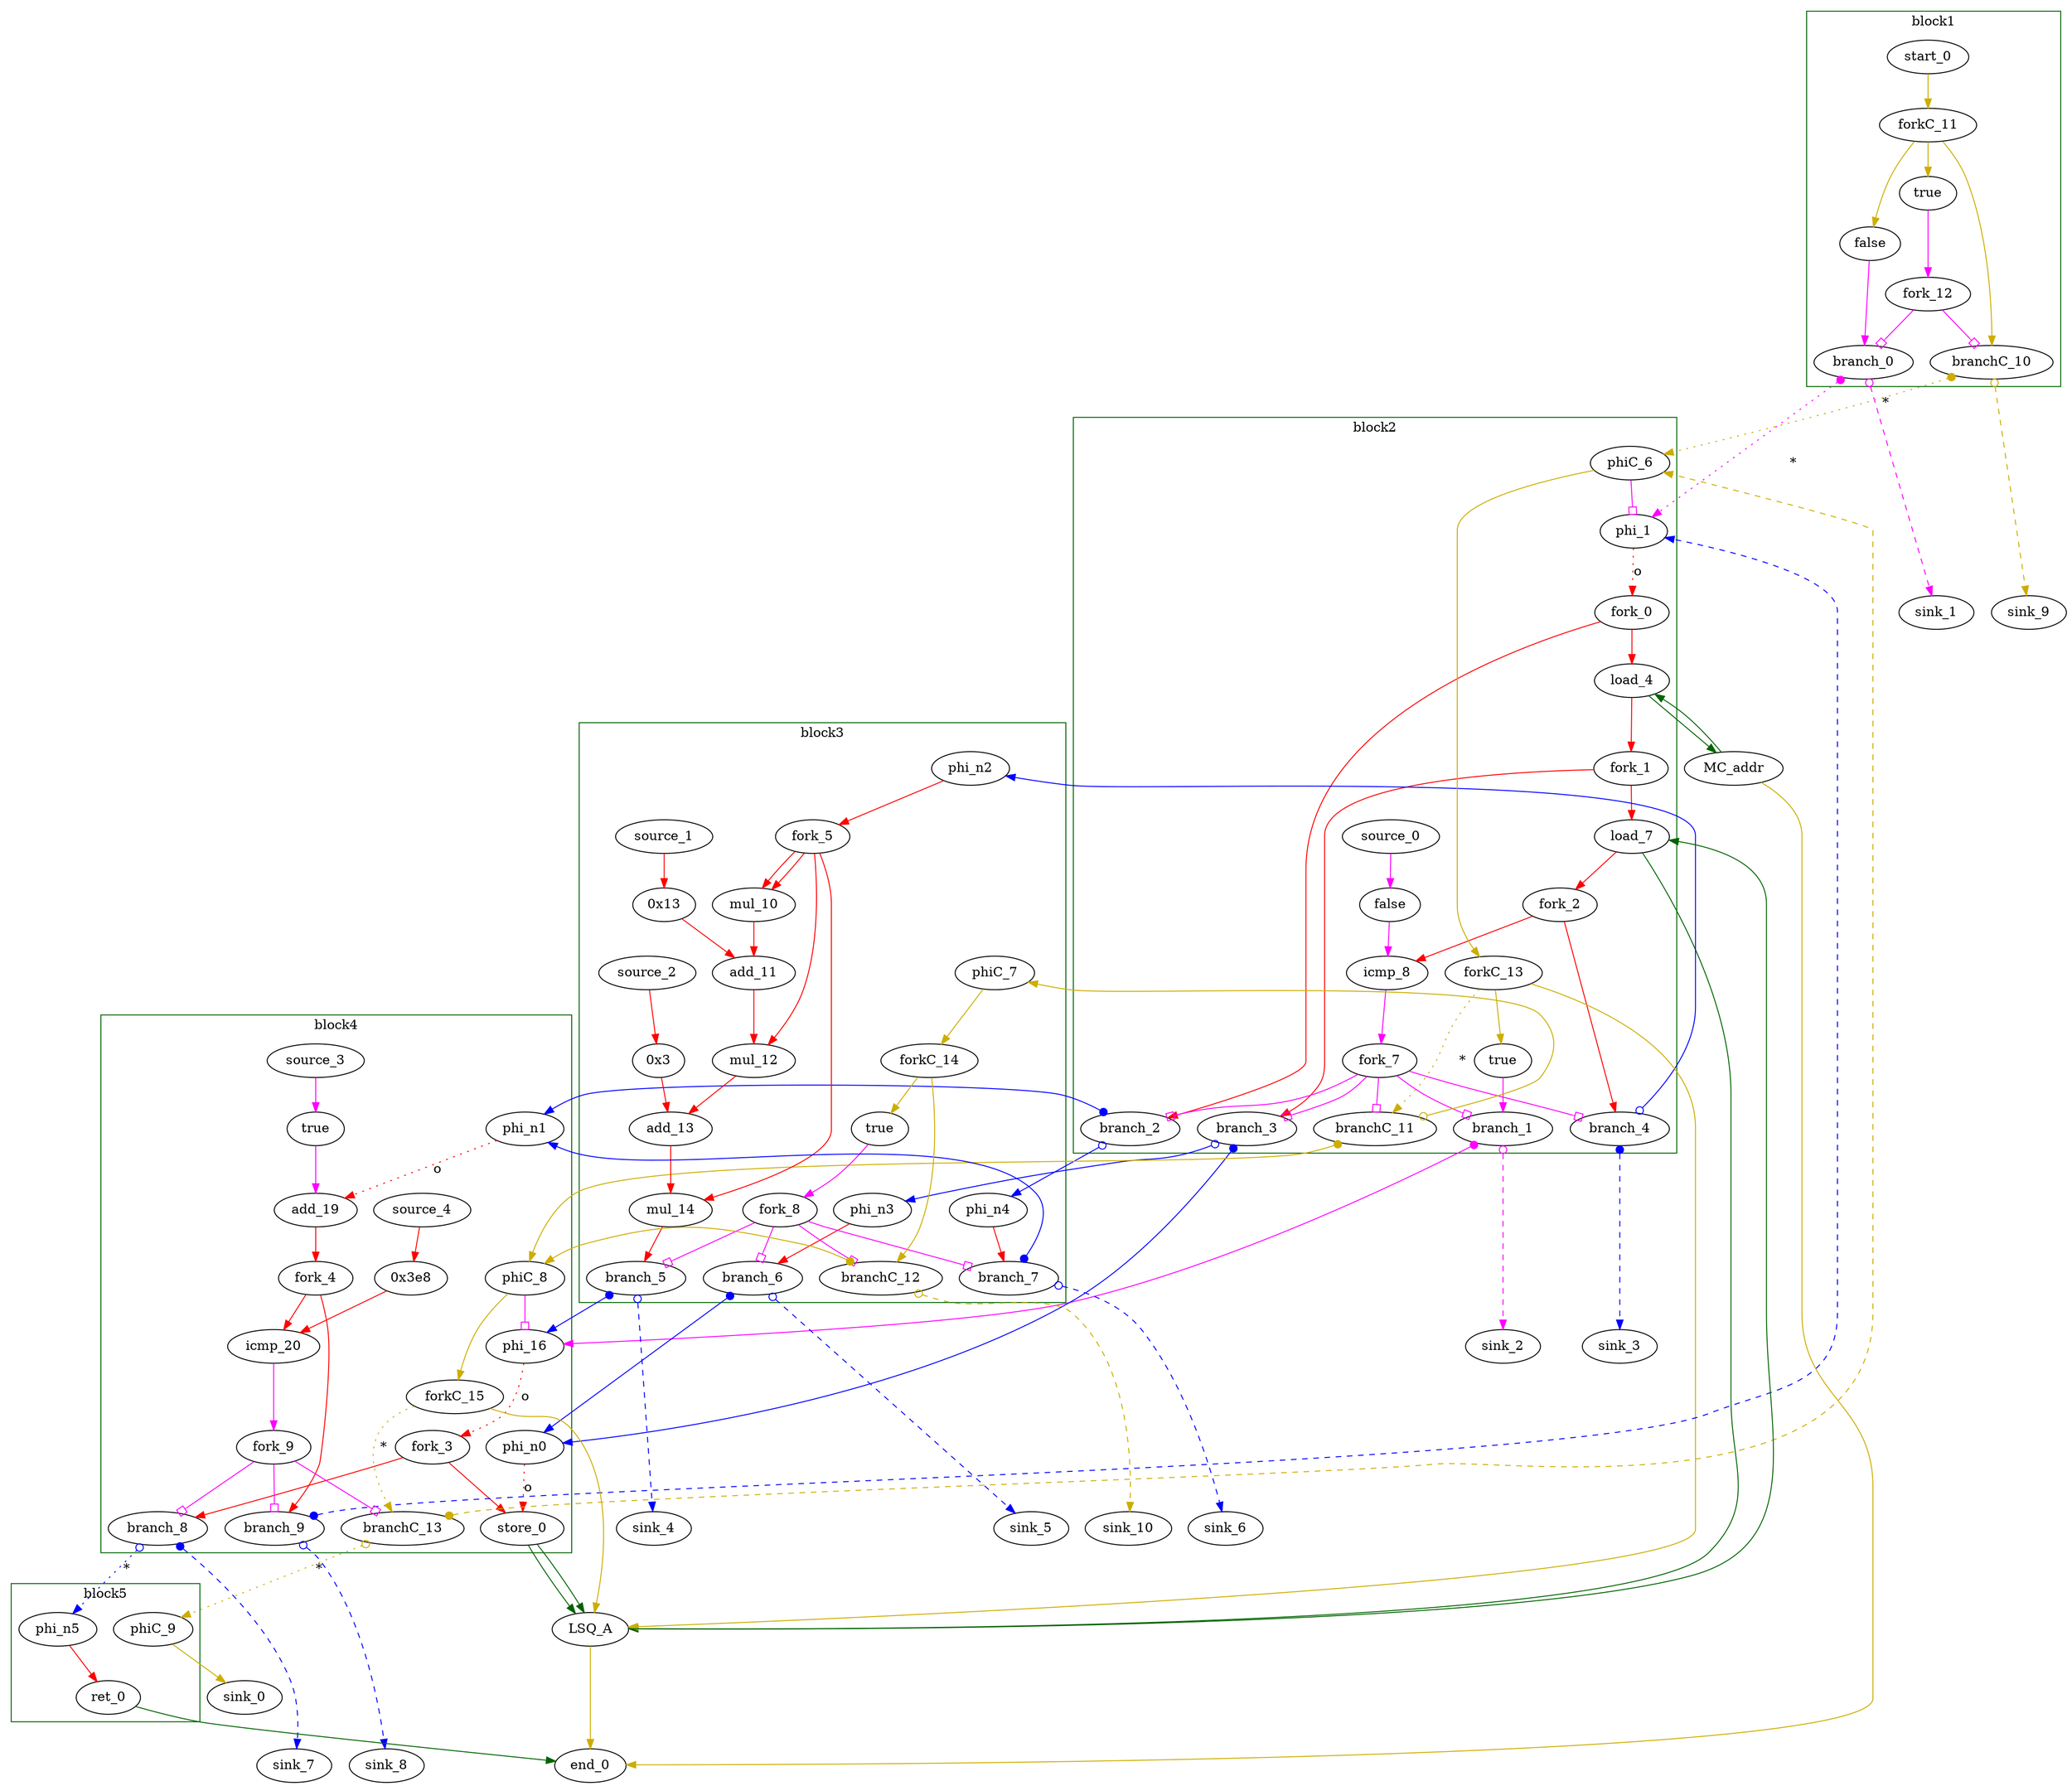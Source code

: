 // Number of blocks: 81
// Number of channels: 114
Digraph G {

  // Blocks
subgraph cluster_1 {
color = "darkgreen"
label = "block1"
  brCst_block1 [type=Constant, in="in1:1", out="out1:1", bbID = 1, value="0x1", label=true,  shape=oval];
  cst_0 [type=Constant, in="in1:1", out="out1:1", bbID = 1, value="0x0", label=false,  shape=oval];
  branch_0 [type=Branch, in="in1:1 in2?:1", out="out1+:1 out2-:1", bbID = 1,  shape=oval];
  start_0 [type=Entry, in="in1:0", out="out1:0", bbID = 1,  shape=oval];
  forkC_11 [type=Fork, in="in1:0", out="out1:0 out2:0 out3:0", bbID = 1,  shape=oval];
  branchC_10 [type=Branch, in="in1:0 in2?:1", out="out1+:0 out2-:0", bbID = 1,  shape=oval];
  fork_12 [type=Fork, in="in1:1", out="out1:1 out2:1", bbID = 1,  shape=oval];
}
subgraph cluster_2 {
color = "darkgreen"
label = "block2"
  phi_1 [type=Mux, in="in1?:1 in2:10 in3:10", out="out1:10", delay=1.624, bbID = 2,  shape=oval];
  load_4 [type=Operator, in="in1:32 in2:10", out="out1:32 out2:10", op = "mc_load_op", delay=7.999, latency=2, bbID = 2, portID = 0, offset = 0,  shape=oval];
  load_7 [type=Operator, in="in1:32 in2:32", out="out1:32 out2:32", op = "lsq_load_op", delay=7.999, latency=5, bbID = 2, portID = 0, offset = 0,  shape=oval];
  cst_1 [type=Constant, in="in1:1", out="out1:1", bbID = 2, value="0x0", label=false,  shape=oval];
  icmp_8 [type=Operator, in="in1:32 in2:32", out="out1:1", op = "icmp_sgt_op", delay=3.439, bbID = 2,  shape=oval];
  cst_4 [type=Constant, in="in1:1", out="out1:1", bbID = 2, value="0x1", label=true,  shape=oval];
  fork_0 [type=Fork, in="in1:10", out="out1:10 out2:10", bbID = 2,  shape=oval];
  fork_1 [type=Fork, in="in1:32", out="out1:32 out2:32", bbID = 2,  shape=oval];
  fork_2 [type=Fork, in="in1:32", out="out1:32 out2:32", bbID = 2,  shape=oval];
  branch_1 [type=Branch, in="in1:1 in2?:1", out="out1+:1 out2-:1", bbID = 2,  shape=oval];
  branch_2 [type=Branch, in="in1:10 in2?:1", out="out1+:10 out2-:10", bbID = 2,  shape=oval];
  branch_3 [type=Branch, in="in1:32 in2?:1", out="out1+:32 out2-:32", bbID = 2,  shape=oval];
  branch_4 [type=Branch, in="in1:32 in2?:1", out="out1+:32 out2-:32", bbID = 2,  shape=oval];
  fork_7 [type=Fork, in="in1:1", out="out1:1 out2:1 out3:1 out4:1 out5:1", bbID = 2,  shape=oval];
  phiC_6 [type=CntrlMerge, in="in1:0 in2:0", out="out1:0 out2?:1", bbID = 2,  shape=oval];
  forkC_13 [type=Fork, in="in1:0", out="out1:0 out2:0 out3:0", bbID = 2,  shape=oval];
  branchC_11 [type=Branch, in="in1:0 in2?:1", out="out1+:0 out2-:0", bbID = 2,  shape=oval];
  source_0 [type=Source, out="out1:1", bbID = 2,  shape=oval];
}
subgraph cluster_3 {
color = "darkgreen"
label = "block3"
  mul_10 [type=Operator, in="in1:32 in2:32", out="out1:32", op = "mul_op", latency=4, bbID = 3,  shape=oval];
  cst_2 [type=Constant, in="in1:5", out="out1:5", bbID = 3, value="0x13", label="0x13",  shape=oval];
  add_11 [type=Operator, in="in1:32 in2:32", out="out1:32", op = "add_op", delay=3.146, bbID = 3,  shape=oval];
  mul_12 [type=Operator, in="in1:32 in2:32", out="out1:32", op = "mul_op", latency=4, bbID = 3,  shape=oval];
  cst_3 [type=Constant, in="in1:2", out="out1:2", bbID = 3, value="0x3", label="0x3",  shape=oval];
  add_13 [type=Operator, in="in1:32 in2:32", out="out1:32", op = "add_op", delay=3.146, bbID = 3,  shape=oval];
  mul_14 [type=Operator, in="in1:32 in2:32", out="out1:32", op = "mul_op", latency=4, bbID = 3,  shape=oval];
  brCst_block3 [type=Constant, in="in1:1", out="out1:1", bbID = 3, value="0x1", label=true,  shape=oval];
  phi_n2 [type=Merge, in="in1:32", out="out1:32", bbID = 3,  shape=oval];
  phi_n3 [type=Merge, in="in1:32", out="out1:32", bbID = 3,  shape=oval];
  phi_n4 [type=Merge, in="in1:10", out="out1:10", bbID = 3,  shape=oval];
  fork_5 [type=Fork, in="in1:32", out="out1:32 out2:32 out3:32 out4:32", bbID = 3,  shape=oval];
  branch_5 [type=Branch, in="in1:32 in2?:1", out="out1+:32 out2-:32", bbID = 3,  shape=oval];
  branch_6 [type=Branch, in="in1:32 in2?:1", out="out1+:32 out2-:32", bbID = 3,  shape=oval];
  branch_7 [type=Branch, in="in1:10 in2?:1", out="out1+:10 out2-:10", bbID = 3,  shape=oval];
  fork_8 [type=Fork, in="in1:1", out="out1:1 out2:1 out3:1 out4:1", bbID = 3,  shape=oval];
  phiC_7 [type=Merge, in="in1:0", out="out1:0", bbID = 3,  shape=oval];
  forkC_14 [type=Fork, in="in1:0", out="out1:0 out2:0", bbID = 3,  shape=oval];
  branchC_12 [type=Branch, in="in1:0 in2?:1", out="out1+:0 out2-:0", bbID = 3,  shape=oval];
  source_1 [type=Source, out="out1:5", bbID = 3,  shape=oval];
  source_2 [type=Source, out="out1:2", bbID = 3,  shape=oval];
}
subgraph cluster_4 {
color = "darkgreen"
label = "block4"
  phi_16 [type=Mux, in="in1?:1 in2:32 in3:32", out="out1:32", delay=1.624, bbID = 4,  shape=oval];
  store_0 [type=Operator, in="in1:32 in2:32", out="out1:32 out2:32", op = "lsq_store_op", delay=8.058, bbID = 4, portID = 0, offset = 0,  shape=oval];
  cst_5 [type=Constant, in="in1:1", out="out1:1", bbID = 4, value="0x1", label=true,  shape=oval];
  add_19 [type=Operator, in="in1:10 in2:10", out="out1:10", op = "add_op", delay=3.146, bbID = 4,  shape=oval];
  cst_6 [type=Constant, in="in1:10", out="out1:10", bbID = 4, value="0x3e8", label="0x3e8",  shape=oval];
  icmp_20 [type=Operator, in="in1:10 in2:10", out="out1:1", op = "icmp_ult_op", delay=3.439, bbID = 4,  shape=oval];
  phi_n0 [type=Merge, in="in1:32 in2:32", out="out1:32", delay=1.624, bbID = 4,  shape=oval];
  phi_n1 [type=Merge, in="in1:10 in2:10", out="out1:10", delay=1.624, bbID = 4,  shape=oval];
  fork_3 [type=Fork, in="in1:32", out="out1:32 out2:32", bbID = 4,  shape=oval];
  fork_4 [type=Fork, in="in1:10", out="out1:10 out2:10", bbID = 4,  shape=oval];
  branch_8 [type=Branch, in="in1:32 in2?:1", out="out1+:32 out2-:32", bbID = 4,  shape=oval];
  branch_9 [type=Branch, in="in1:10 in2?:1", out="out1+:10 out2-:10", bbID = 4,  shape=oval];
  fork_9 [type=Fork, in="in1:1", out="out1:1 out2:1 out3:1", bbID = 4,  shape=oval];
  phiC_8 [type=CntrlMerge, in="in1:0 in2:0", out="out1:0 out2?:1", bbID = 4,  shape=oval];
  forkC_15 [type=Fork, in="in1:0", out="out1:0 out2:0", bbID = 4,  shape=oval];
  branchC_13 [type=Branch, in="in1:0 in2?:1", out="out1+:0 out2-:0", bbID = 4,  shape=oval];
  source_3 [type=Source, out="out1:1", bbID = 4,  shape=oval];
  source_4 [type=Source, out="out1:10", bbID = 4,  shape=oval];
}
subgraph cluster_5 {
color = "darkgreen"
label = "block5"
  ret_0 [type=Operator, in="in1:32", out="out1:32", op = "ret_op", bbID = 5,  shape=oval];
  phi_n5 [type=Merge, in="in1:32", out="out1:32", bbID = 5,  shape=oval];
  phiC_9 [type=Merge, in="in1:0", out="out1:0", bbID = 5,  shape=oval];
}
  LSQ_A [type=LSQ, in="in1:0*c0 in2:0*c1 in3:32*l0a in4:32*s0a in5:32*s0d", out="out1:32*l0d out2:0*e", bbID = 0, memory = "A", bbcount = 2, ldcount = 1, stcount = 1, fifoDepth = 16, numLoads = "{1; 0}", numStores = "{0; 1}", loadOffsets = "{{0;0;0;0;0;0;0;0;0;0;0;0;0;0;0;0};{0;0;0;0;0;0;0;0;0;0;0;0;0;0;0;0}}", storeOffsets = "{{0;0;0;0;0;0;0;0;0;0;0;0;0;0;0;0};{0;0;0;0;0;0;0;0;0;0;0;0;0;0;0;0}}", loadPorts = "{{0;0;0;0;0;0;0;0;0;0;0;0;0;0;0;0};{0;0;0;0;0;0;0;0;0;0;0;0;0;0;0;0}}", storePorts = "{{0;0;0;0;0;0;0;0;0;0;0;0;0;0;0;0};{0;0;0;0;0;0;0;0;0;0;0;0;0;0;0;0}}", ];
  MC_addr [type=MC, in="in1:10*l0a", out="out1:32*l0d out2:0*e", bbID = 0, memory = "addr", bbcount = 0, ldcount = 1, stcount = 0, ];
  end_0 [type=Exit, in="in1:0*e in2:0*e in3:32", out="out1:32", bbID = 0,  shape=oval];
  sink_0 [type=Sink, in="in1:0", bbID = 0,  shape=oval];
  sink_1 [type=Sink, in="in1:1", bbID = 0,  shape=oval];
  sink_2 [type=Sink, in="in1:1", bbID = 0,  shape=oval];
  sink_3 [type=Sink, in="in1:32", bbID = 0,  shape=oval];
  sink_4 [type=Sink, in="in1:32", bbID = 0,  shape=oval];
  sink_5 [type=Sink, in="in1:32", bbID = 0,  shape=oval];
  sink_6 [type=Sink, in="in1:10", bbID = 0,  shape=oval];
  sink_7 [type=Sink, in="in1:32", bbID = 0,  shape=oval];
  sink_8 [type=Sink, in="in1:10", bbID = 0,  shape=oval];
  sink_9 [type=Sink, in="in1:0", bbID = 0,  shape=oval];
  sink_10 [type=Sink, in="in1:0", bbID = 0,  shape=oval];

  // Channels
  brCst_block1 -> fork_12 [from=out1, to=in1, arrowhead=normal, color=magenta];
  cst_0 -> branch_0 [from=out1, to=in1, arrowhead=normal, color=magenta];
  phi_1 -> fork_0 [from=out1, to=in1, arrowhead=normal, color=red, slots=1, style=dotted, label="o", transparent=true];
  load_4 -> fork_1 [from=out1, to=in1, arrowhead=normal, color=red];
  load_4 -> MC_addr [from=out2, to=in1, arrowhead=normal, color=darkgreen];
  load_7 -> fork_2 [from=out1, to=in1, arrowhead=normal, color=red];
  load_7 -> LSQ_A [from=out2, to=in3, arrowhead=normal, color=darkgreen];
  cst_1 -> icmp_8 [from=out1, to=in2, arrowhead=normal, color=magenta];
  icmp_8 -> fork_7 [from=out1, to=in1, arrowhead=normal, color=magenta];
  mul_10 -> add_11 [from=out1, to=in1, arrowhead=normal, color=red];
  cst_2 -> add_11 [from=out1, to=in2, arrowhead=normal, color=red];
  add_11 -> mul_12 [from=out1, to=in1, arrowhead=normal, color=red];
  mul_12 -> add_13 [from=out1, to=in1, arrowhead=normal, color=red];
  cst_3 -> add_13 [from=out1, to=in2, arrowhead=normal, color=red];
  add_13 -> mul_14 [from=out1, to=in1, arrowhead=normal, color=red];
  mul_14 -> branch_5 [from=out1, to=in1, arrowhead=normal, color=red];
  brCst_block3 -> fork_8 [from=out1, to=in1, arrowhead=normal, color=magenta];
  cst_4 -> branch_1 [from=out1, to=in1, arrowhead=normal, color=magenta];
  phi_16 -> fork_3 [from=out1, to=in1, arrowhead=normal, color=red, slots=1, style=dotted, label="o", transparent=true];
  store_0 -> LSQ_A [from=out2, to=in4, arrowhead=normal, color=darkgreen];
  store_0 -> LSQ_A [from=out1, to=in5, arrowhead=normal, color=darkgreen];
  cst_5 -> add_19 [from=out1, to=in2, arrowhead=normal, color=magenta];
  add_19 -> fork_4 [from=out1, to=in1, arrowhead=normal, color=red];
  cst_6 -> icmp_20 [from=out1, to=in2, arrowhead=normal, color=red];
  icmp_20 -> fork_9 [from=out1, to=in1, arrowhead=normal, color=magenta];
  ret_0 -> end_0 [from=out1, to=in3, arrowhead=normal, color=darkgreen];
  phi_n0 -> store_0 [from=out1, to=in2, arrowhead=normal, color=red, slots=1, style=dotted, label="o", transparent=true];
  phi_n1 -> add_19 [from=out1, to=in1, arrowhead=normal, color=red, slots=1, style=dotted, label="o", transparent=true];
  phi_n2 -> fork_5 [from=out1, to=in1, arrowhead=normal, color=red];
  phi_n3 -> branch_6 [from=out1, to=in1, arrowhead=normal, color=red];
  phi_n4 -> branch_7 [from=out1, to=in1, arrowhead=normal, color=red];
  phi_n5 -> ret_0 [from=out1, to=in1, arrowhead=normal, color=red];
  fork_0 -> load_4 [from=out1, to=in2, arrowhead=normal, color=red];
  fork_0 -> branch_2 [from=out2, to=in1, arrowhead=normal, color=red];
  fork_1 -> load_7 [from=out1, to=in2, arrowhead=normal, color=red];
  fork_1 -> branch_3 [from=out2, to=in1, arrowhead=normal, color=red];
  fork_2 -> icmp_8 [from=out1, to=in1, arrowhead=normal, color=red];
  fork_2 -> branch_4 [from=out2, to=in1, arrowhead=normal, color=red];
  fork_3 -> store_0 [from=out1, to=in1, arrowhead=normal, color=red];
  fork_3 -> branch_8 [from=out2, to=in1, arrowhead=normal, color=red];
  fork_4 -> icmp_20 [from=out1, to=in1, arrowhead=normal, color=red];
  fork_4 -> branch_9 [from=out2, to=in1, arrowhead=normal, color=red];
  fork_5 -> mul_10 [from=out1, to=in1, arrowhead=normal, color=red];
  fork_5 -> mul_10 [from=out2, to=in2, arrowhead=normal, color=red];
  fork_5 -> mul_12 [from=out3, to=in2, arrowhead=normal, color=red];
  fork_5 -> mul_14 [from=out4, to=in2, arrowhead=normal, color=red];
  branch_0 -> phi_1 [from=out1, to=in2, dir=both, arrowtail=dot, arrowhead=normal, color=magenta, slots=1, style=dotted, label="*", transparent=false];
  branch_0 -> sink_1 [from=out2, to=in1, dir=both, arrowtail=odot, arrowhead=normal, color=magenta, style=dashed, minlen = 3];
  branch_1 -> phi_16 [from=out1, to=in2, dir=both, arrowtail=dot, arrowhead=normal, color=magenta];
  branch_1 -> sink_2 [from=out2, to=in1, dir=both, arrowtail=odot, arrowhead=normal, color=magenta, style=dashed, minlen = 3];
  branch_2 -> phi_n1 [from=out1, to=in1, dir=both, arrowtail=dot, arrowhead=normal, color=blue];
  branch_2 -> phi_n4 [from=out2, to=in1, dir=both, arrowtail=odot, arrowhead=normal, color=blue];
  branch_3 -> phi_n0 [from=out1, to=in1, dir=both, arrowtail=dot, arrowhead=normal, color=blue];
  branch_3 -> phi_n3 [from=out2, to=in1, dir=both, arrowtail=odot, arrowhead=normal, color=blue];
  branch_4 -> phi_n2 [from=out2, to=in1, dir=both, arrowtail=odot, arrowhead=normal, color=blue];
  branch_4 -> sink_3 [from=out1, to=in1, dir=both, arrowtail=dot, arrowhead=normal, color=blue, style=dashed, minlen = 3];
  fork_7 -> branch_1 [from=out4, to=in2, arrowhead=obox, color=magenta];
  fork_7 -> branch_2 [from=out3, to=in2, arrowhead=obox, color=magenta];
  fork_7 -> branch_3 [from=out2, to=in2, arrowhead=obox, color=magenta];
  fork_7 -> branch_4 [from=out1, to=in2, arrowhead=obox, color=magenta];
  fork_7 -> branchC_11 [from=out5, to=in2, arrowhead=obox, color=magenta];
  branch_5 -> phi_16 [from=out1, to=in3, dir=both, arrowtail=dot, arrowhead=normal, color=blue];
  branch_5 -> sink_4 [from=out2, to=in1, dir=both, arrowtail=odot, arrowhead=normal, color=blue, style=dashed, minlen = 3];
  branch_6 -> phi_n0 [from=out1, to=in2, dir=both, arrowtail=dot, arrowhead=normal, color=blue];
  branch_6 -> sink_5 [from=out2, to=in1, dir=both, arrowtail=odot, arrowhead=normal, color=blue, style=dashed, minlen = 3];
  branch_7 -> phi_n1 [from=out1, to=in2, dir=both, arrowtail=dot, arrowhead=normal, color=blue];
  branch_7 -> sink_6 [from=out2, to=in1, dir=both, arrowtail=odot, arrowhead=normal, color=blue, style=dashed, minlen = 3];
  fork_8 -> branch_5 [from=out3, to=in2, arrowhead=obox, color=magenta];
  fork_8 -> branch_6 [from=out2, to=in2, arrowhead=obox, color=magenta];
  fork_8 -> branch_7 [from=out1, to=in2, arrowhead=obox, color=magenta];
  fork_8 -> branchC_12 [from=out4, to=in2, arrowhead=obox, color=magenta];
  branch_8 -> phi_n5 [from=out2, to=in1, dir=both, arrowtail=odot, arrowhead=normal, color=blue, slots=1, style=dotted, label="*", transparent=false];
  branch_8 -> sink_7 [from=out1, to=in1, dir=both, arrowtail=dot, arrowhead=normal, color=blue, style=dashed, minlen = 3];
  branch_9 -> phi_1 [from=out1, to=in3, dir=both, arrowtail=dot, arrowhead=normal, color=blue, style=dashed, minlen = 3];
  branch_9 -> sink_8 [from=out2, to=in1, dir=both, arrowtail=odot, arrowhead=normal, color=blue, style=dashed, minlen = 3];
  fork_9 -> branch_8 [from=out2, to=in2, arrowhead=obox, color=magenta];
  fork_9 -> branch_9 [from=out1, to=in2, arrowhead=obox, color=magenta];
  fork_9 -> branchC_13 [from=out3, to=in2, arrowhead=obox, color=magenta];
  LSQ_A -> load_7 [from=out1, to=in1, arrowhead=normal, color=darkgreen];
  LSQ_A -> end_0 [from=out2, to=in1, arrowhead=normal, color=gold3];
  MC_addr -> load_4 [from=out1, to=in1, arrowhead=normal, color=darkgreen];
  MC_addr -> end_0 [from=out2, to=in2, arrowhead=normal, color=gold3];
  start_0 -> forkC_11 [from=out1, to=in1, arrowhead=normal, color=gold3];
  forkC_11 -> brCst_block1 [from=out3, to=in1, arrowhead=normal, color=gold3];
  forkC_11 -> cst_0 [from=out1, to=in1, arrowhead=normal, color=gold3];
  forkC_11 -> branchC_10 [from=out2, to=in1, arrowhead=normal, color=gold3];
  branchC_10 -> phiC_6 [from=out1, to=in1, dir=both, arrowtail=dot, arrowhead=normal, color=gold3, slots=1, style=dotted, label="*", transparent=false];
  branchC_10 -> sink_9 [from=out2, to=in1, dir=both, arrowtail=odot, arrowhead=normal, color=gold3, style=dashed, minlen = 3];
  fork_12 -> branch_0 [from=out1, to=in2, arrowhead=obox, color=magenta];
  fork_12 -> branchC_10 [from=out2, to=in2, arrowhead=obox, color=magenta];
  phiC_6 -> phi_1 [from=out2, to=in1, arrowhead=obox, color=magenta];
  phiC_6 -> forkC_13 [from=out1, to=in1, arrowhead=normal, color=gold3];
  forkC_13 -> cst_4 [from=out1, to=in1, arrowhead=normal, color=gold3];
  forkC_13 -> LSQ_A [from=out2, to=in1, arrowhead=normal, color=gold3];
  forkC_13 -> branchC_11 [from=out3, to=in1, arrowhead=normal, color=gold3, slots=1, style=dotted, label="*", transparent=false];
  branchC_11 -> phiC_7 [from=out2, to=in1, dir=both, arrowtail=odot, arrowhead=normal, color=gold3];
  branchC_11 -> phiC_8 [from=out1, to=in1, dir=both, arrowtail=dot, arrowhead=normal, color=gold3];
  phiC_7 -> forkC_14 [from=out1, to=in1, arrowhead=normal, color=gold3];
  forkC_14 -> brCst_block3 [from=out2, to=in1, arrowhead=normal, color=gold3];
  forkC_14 -> branchC_12 [from=out1, to=in1, arrowhead=normal, color=gold3];
  branchC_12 -> phiC_8 [from=out1, to=in2, dir=both, arrowtail=dot, arrowhead=normal, color=gold3];
  branchC_12 -> sink_10 [from=out2, to=in1, dir=both, arrowtail=odot, arrowhead=normal, color=gold3, style=dashed, minlen = 3];
  phiC_8 -> phi_16 [from=out2, to=in1, arrowhead=obox, color=magenta];
  phiC_8 -> forkC_15 [from=out1, to=in1, arrowhead=normal, color=gold3];
  forkC_15 -> LSQ_A [from=out1, to=in2, arrowhead=normal, color=gold3];
  forkC_15 -> branchC_13 [from=out2, to=in1, arrowhead=normal, color=gold3, slots=1, style=dotted, label="*", transparent=false];
  branchC_13 -> phiC_6 [from=out1, to=in2, dir=both, arrowtail=dot, arrowhead=normal, color=gold3, style=dashed, minlen = 3];
  branchC_13 -> phiC_9 [from=out2, to=in1, dir=both, arrowtail=odot, arrowhead=normal, color=gold3, slots=1, style=dotted, label="*", transparent=false];
  phiC_9 -> sink_0 [from=out1, to=in1, arrowhead=normal, color=gold3];
  source_0 -> cst_1 [from=out1, to=in1, arrowhead=normal, color=magenta];
  source_1 -> cst_2 [from=out1, to=in1, arrowhead=normal, color=red];
  source_2 -> cst_3 [from=out1, to=in1, arrowhead=normal, color=red];
  source_3 -> cst_5 [from=out1, to=in1, arrowhead=normal, color=magenta];
  source_4 -> cst_6 [from=out1, to=in1, arrowhead=normal, color=red];
}
